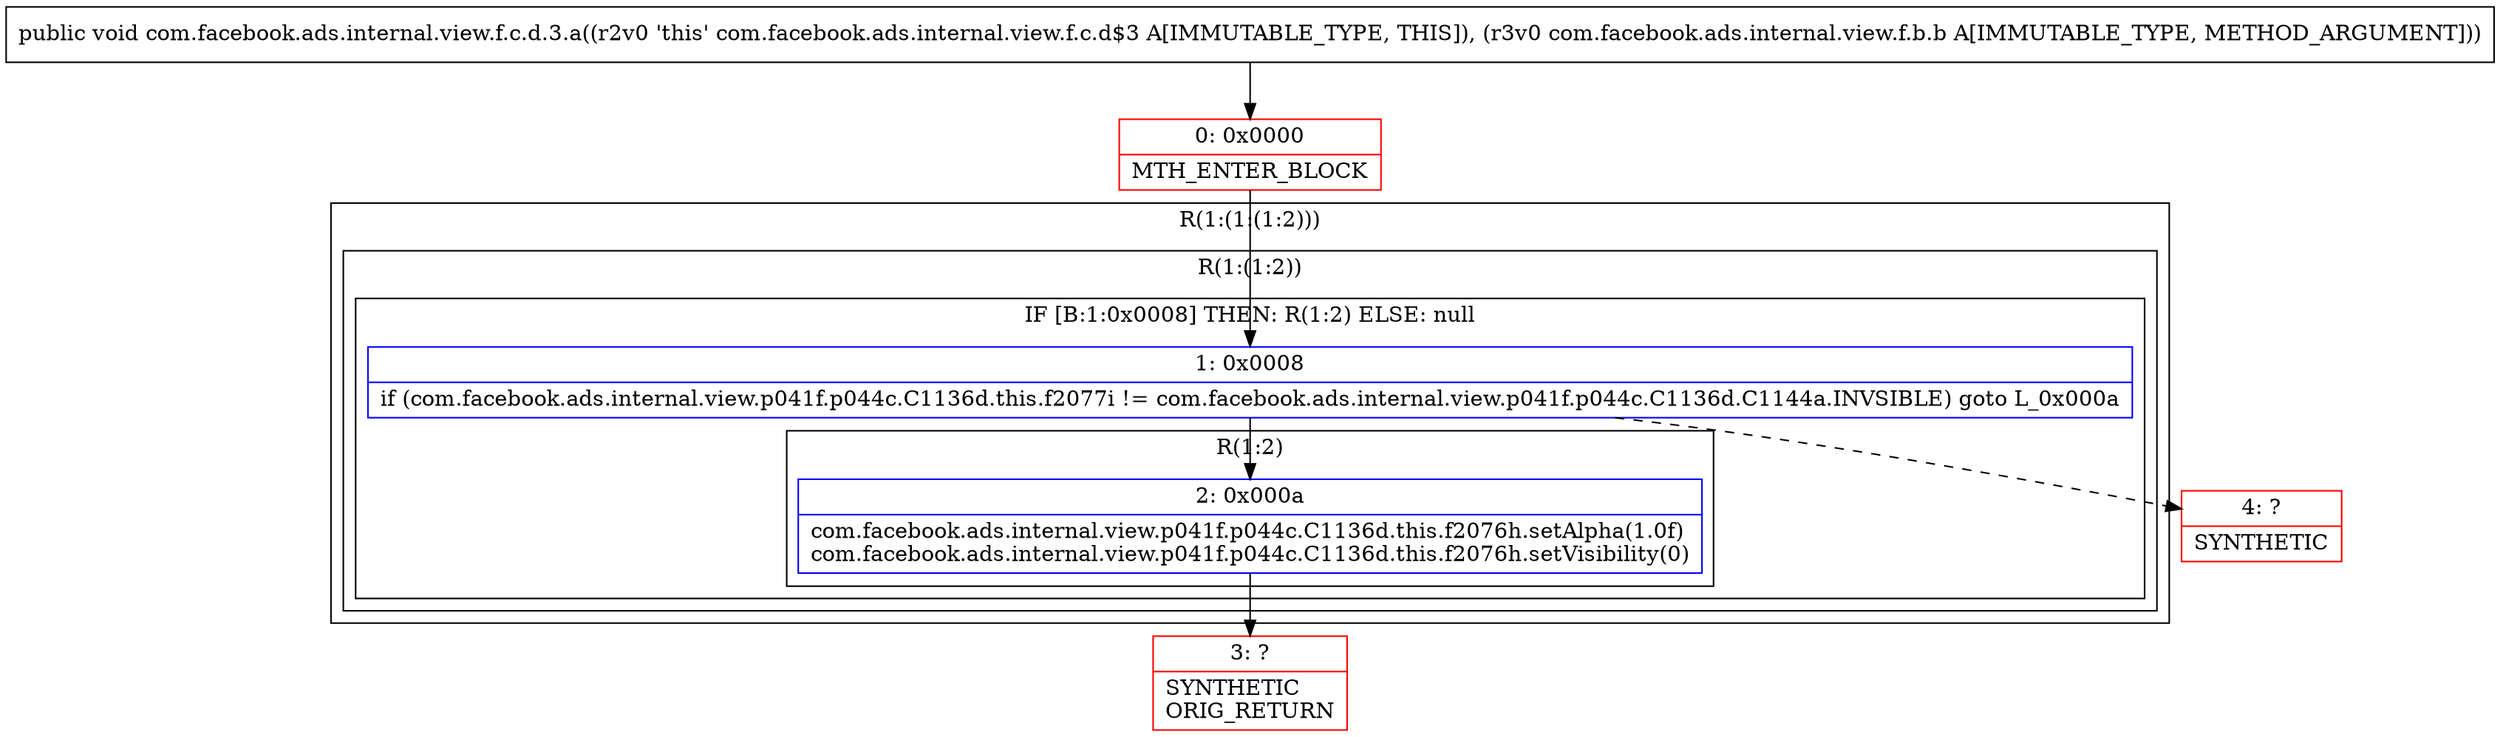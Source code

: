 digraph "CFG forcom.facebook.ads.internal.view.f.c.d.3.a(Lcom\/facebook\/ads\/internal\/view\/f\/b\/b;)V" {
subgraph cluster_Region_1659966036 {
label = "R(1:(1:(1:2)))";
node [shape=record,color=blue];
subgraph cluster_Region_1787544374 {
label = "R(1:(1:2))";
node [shape=record,color=blue];
subgraph cluster_IfRegion_467519453 {
label = "IF [B:1:0x0008] THEN: R(1:2) ELSE: null";
node [shape=record,color=blue];
Node_1 [shape=record,label="{1\:\ 0x0008|if (com.facebook.ads.internal.view.p041f.p044c.C1136d.this.f2077i != com.facebook.ads.internal.view.p041f.p044c.C1136d.C1144a.INVSIBLE) goto L_0x000a\l}"];
subgraph cluster_Region_1035197589 {
label = "R(1:2)";
node [shape=record,color=blue];
Node_2 [shape=record,label="{2\:\ 0x000a|com.facebook.ads.internal.view.p041f.p044c.C1136d.this.f2076h.setAlpha(1.0f)\lcom.facebook.ads.internal.view.p041f.p044c.C1136d.this.f2076h.setVisibility(0)\l}"];
}
}
}
}
Node_0 [shape=record,color=red,label="{0\:\ 0x0000|MTH_ENTER_BLOCK\l}"];
Node_3 [shape=record,color=red,label="{3\:\ ?|SYNTHETIC\lORIG_RETURN\l}"];
Node_4 [shape=record,color=red,label="{4\:\ ?|SYNTHETIC\l}"];
MethodNode[shape=record,label="{public void com.facebook.ads.internal.view.f.c.d.3.a((r2v0 'this' com.facebook.ads.internal.view.f.c.d$3 A[IMMUTABLE_TYPE, THIS]), (r3v0 com.facebook.ads.internal.view.f.b.b A[IMMUTABLE_TYPE, METHOD_ARGUMENT])) }"];
MethodNode -> Node_0;
Node_1 -> Node_2;
Node_1 -> Node_4[style=dashed];
Node_2 -> Node_3;
Node_0 -> Node_1;
}

